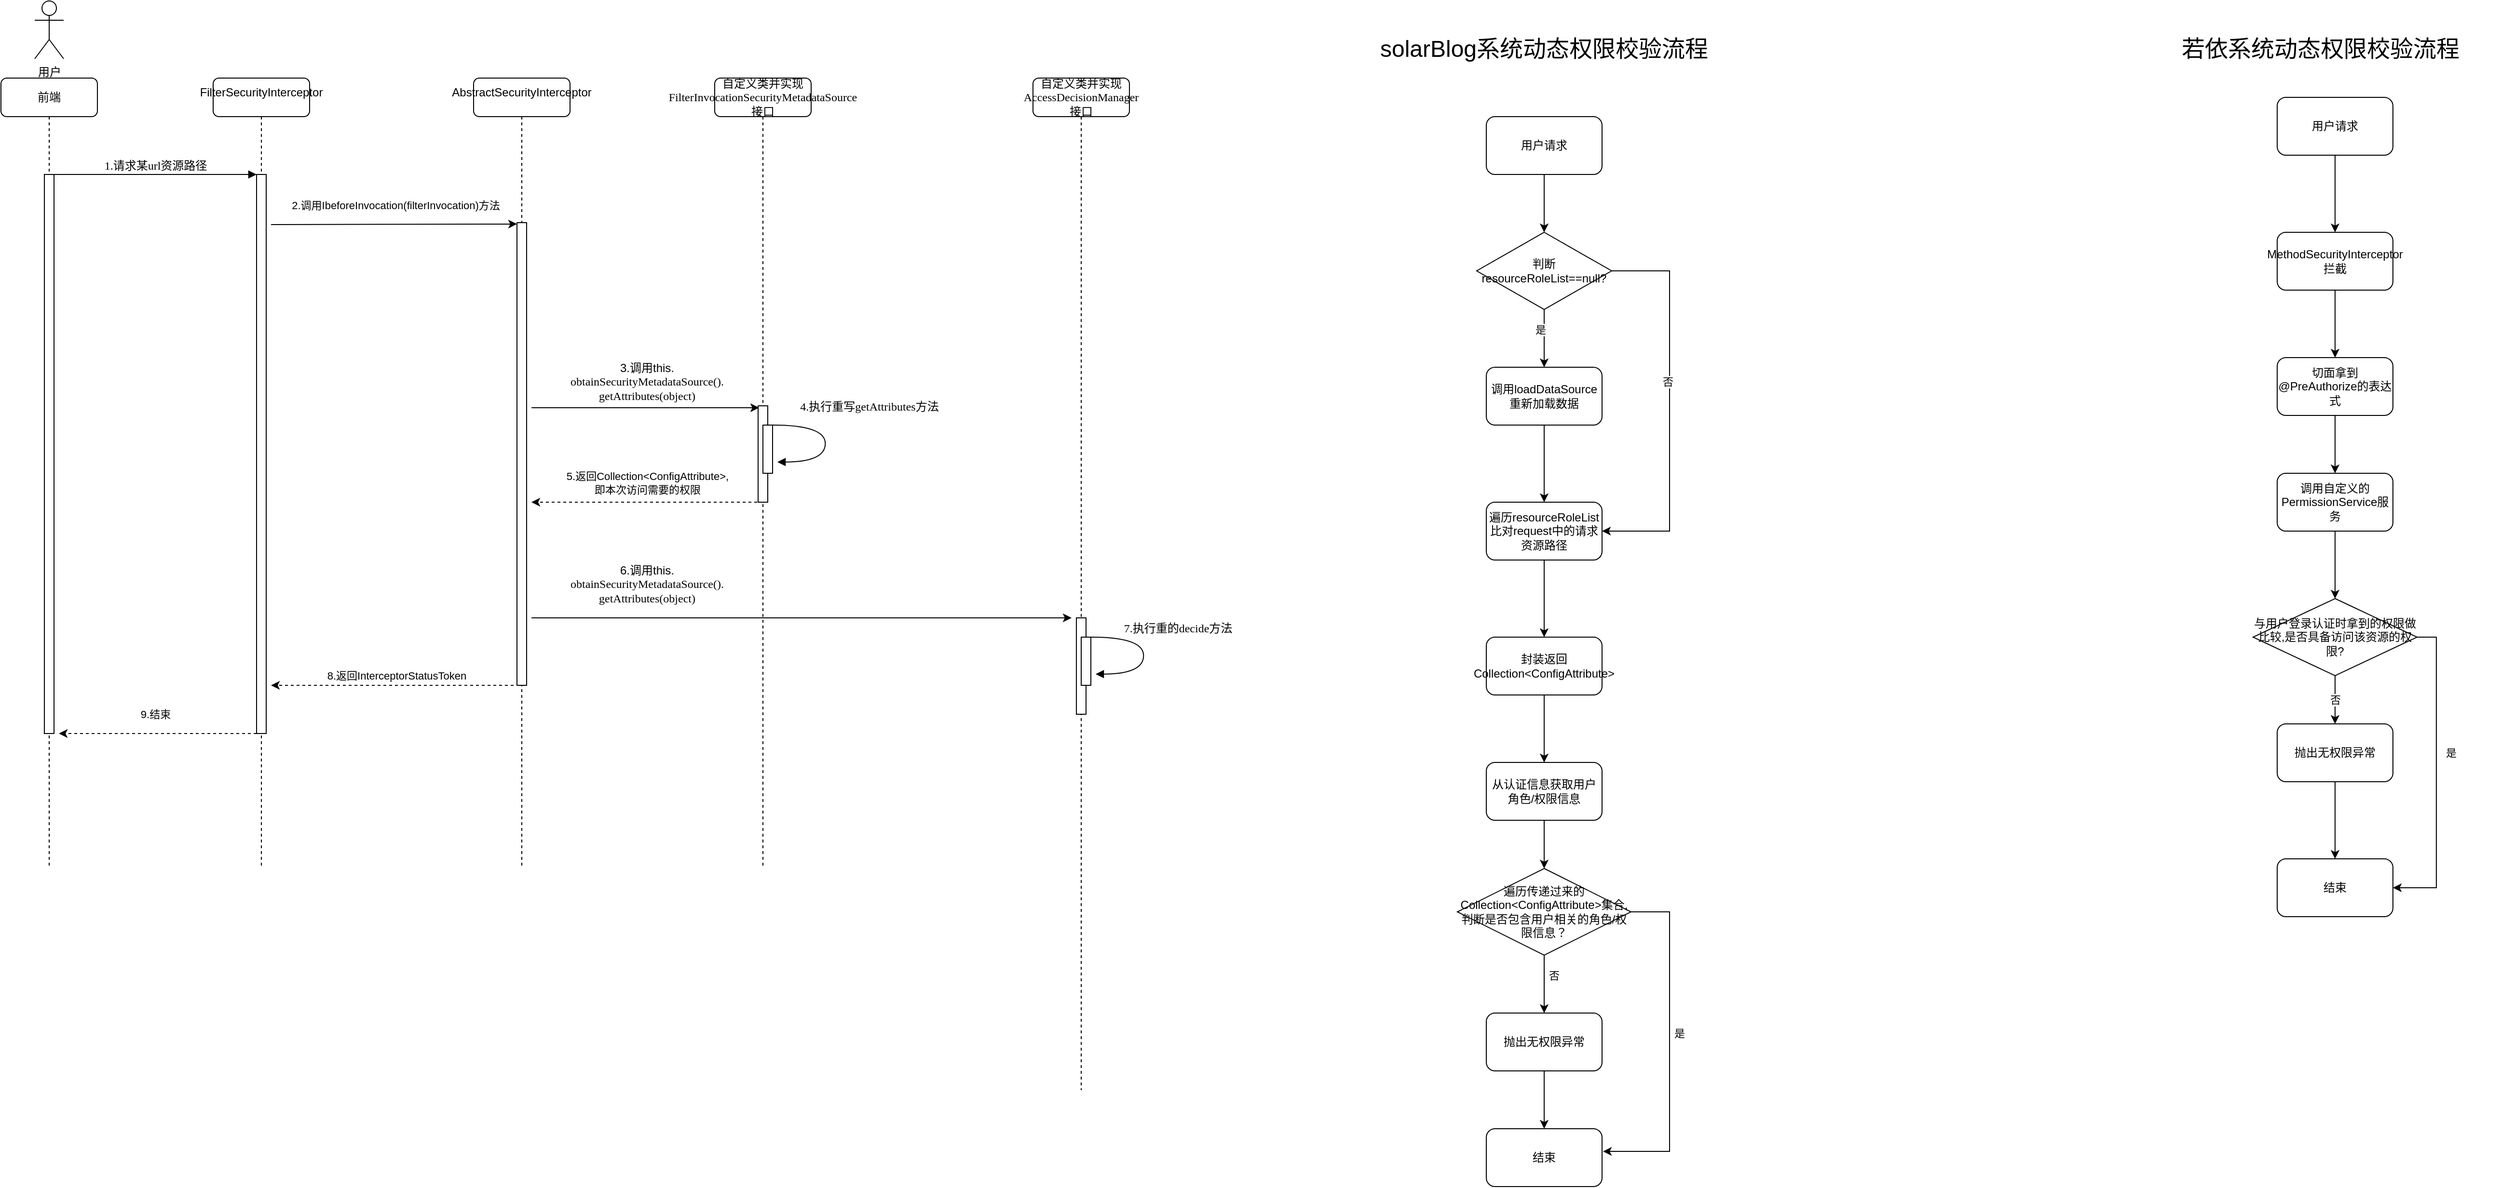 <mxfile version="22.1.11" type="github">
  <diagram name="Page-1 的副本" id="eUShnUukef-zc76YGlRi">
    <mxGraphModel dx="954" dy="537" grid="1" gridSize="10" guides="1" tooltips="1" connect="1" arrows="1" fold="1" page="1" pageScale="1" pageWidth="850" pageHeight="1100" background="none" math="0" shadow="0">
      <root>
        <mxCell id="JlVxawvqB5DC8rzGfeJr-0" />
        <mxCell id="JlVxawvqB5DC8rzGfeJr-1" parent="JlVxawvqB5DC8rzGfeJr-0" />
        <mxCell id="JlVxawvqB5DC8rzGfeJr-4" value="&lt;pre style=&quot;background-color:#263238;color:#c3cee3;font-family:&#39;Menlo&#39;,monospace;font-size:9.0pt;&quot;&gt;&lt;br&gt;&lt;/pre&gt;" style="shape=umlLifeline;perimeter=lifelinePerimeter;whiteSpace=wrap;html=1;container=1;collapsible=0;recursiveResize=0;outlineConnect=0;rounded=1;shadow=0;comic=0;labelBackgroundColor=none;strokeWidth=1;fontFamily=Verdana;fontSize=12;align=center;" parent="JlVxawvqB5DC8rzGfeJr-1" vertex="1">
          <mxGeometry x="240" y="80" width="100" height="820" as="geometry" />
        </mxCell>
        <mxCell id="JlVxawvqB5DC8rzGfeJr-5" value="" style="html=1;points=[];perimeter=orthogonalPerimeter;rounded=0;shadow=0;comic=0;labelBackgroundColor=none;strokeWidth=1;fontFamily=Verdana;fontSize=12;align=center;" parent="JlVxawvqB5DC8rzGfeJr-4" vertex="1">
          <mxGeometry x="45" y="100" width="10" height="580" as="geometry" />
        </mxCell>
        <mxCell id="jI69SyLkn_PiFGpFbiAF-0" value="FilterSecurityInterceptor" style="text;html=1;strokeColor=none;fillColor=none;align=center;verticalAlign=middle;whiteSpace=wrap;rounded=0;" vertex="1" parent="JlVxawvqB5DC8rzGfeJr-4">
          <mxGeometry x="20" width="60" height="30" as="geometry" />
        </mxCell>
        <mxCell id="JlVxawvqB5DC8rzGfeJr-17" value="" style="shape=umlLifeline;perimeter=lifelinePerimeter;whiteSpace=wrap;html=1;container=1;collapsible=0;recursiveResize=0;outlineConnect=0;rounded=1;shadow=0;comic=0;labelBackgroundColor=none;strokeWidth=1;fontFamily=Verdana;fontSize=12;align=center;" parent="JlVxawvqB5DC8rzGfeJr-1" vertex="1">
          <mxGeometry x="510" y="80" width="100" height="820" as="geometry" />
        </mxCell>
        <mxCell id="At50GQfwFZ2RmMRaV7AC-1" value="" style="html=1;points=[];perimeter=orthogonalPerimeter;rounded=0;shadow=0;comic=0;labelBackgroundColor=none;strokeWidth=1;fontFamily=Verdana;fontSize=12;align=center;" parent="JlVxawvqB5DC8rzGfeJr-17" vertex="1">
          <mxGeometry x="45" y="150" width="10" height="480" as="geometry" />
        </mxCell>
        <mxCell id="jI69SyLkn_PiFGpFbiAF-2" value="AbstractSecurityInterceptor" style="text;html=1;strokeColor=none;fillColor=none;align=center;verticalAlign=middle;whiteSpace=wrap;rounded=0;" vertex="1" parent="JlVxawvqB5DC8rzGfeJr-17">
          <mxGeometry x="20" width="60" height="30" as="geometry" />
        </mxCell>
        <mxCell id="JlVxawvqB5DC8rzGfeJr-27" value="自定义类并实现FilterInvocationSecurityMetadataSource接口" style="shape=umlLifeline;perimeter=lifelinePerimeter;whiteSpace=wrap;html=1;container=1;collapsible=0;recursiveResize=0;outlineConnect=0;rounded=1;shadow=0;comic=0;labelBackgroundColor=none;strokeWidth=1;fontFamily=Verdana;fontSize=12;align=center;" parent="JlVxawvqB5DC8rzGfeJr-1" vertex="1">
          <mxGeometry x="760" y="80" width="100" height="820" as="geometry" />
        </mxCell>
        <mxCell id="At50GQfwFZ2RmMRaV7AC-9" value="" style="html=1;points=[];perimeter=orthogonalPerimeter;rounded=0;shadow=0;comic=0;labelBackgroundColor=none;strokeWidth=1;fontFamily=Verdana;fontSize=12;align=center;" parent="JlVxawvqB5DC8rzGfeJr-27" vertex="1">
          <mxGeometry x="45" y="340" width="10" height="100" as="geometry" />
        </mxCell>
        <mxCell id="At50GQfwFZ2RmMRaV7AC-13" value="" style="html=1;points=[];perimeter=orthogonalPerimeter;rounded=0;shadow=0;comic=0;labelBackgroundColor=none;strokeWidth=1;fontFamily=Verdana;fontSize=12;align=center;" parent="JlVxawvqB5DC8rzGfeJr-27" vertex="1">
          <mxGeometry x="50" y="360" width="10" height="50" as="geometry" />
        </mxCell>
        <mxCell id="JlVxawvqB5DC8rzGfeJr-29" value="前端" style="shape=umlLifeline;perimeter=lifelinePerimeter;whiteSpace=wrap;html=1;container=1;collapsible=0;recursiveResize=0;outlineConnect=0;rounded=1;shadow=0;comic=0;labelBackgroundColor=none;strokeWidth=1;fontFamily=Verdana;fontSize=12;align=center;" parent="JlVxawvqB5DC8rzGfeJr-1" vertex="1">
          <mxGeometry x="20" y="80" width="100" height="820" as="geometry" />
        </mxCell>
        <mxCell id="JlVxawvqB5DC8rzGfeJr-30" value="" style="html=1;points=[];perimeter=orthogonalPerimeter;rounded=0;shadow=0;comic=0;labelBackgroundColor=none;strokeWidth=1;fontFamily=Verdana;fontSize=12;align=center;" parent="JlVxawvqB5DC8rzGfeJr-29" vertex="1">
          <mxGeometry x="45" y="100" width="10" height="580" as="geometry" />
        </mxCell>
        <mxCell id="JlVxawvqB5DC8rzGfeJr-33" value="1.请求某url资源路径" style="html=1;verticalAlign=bottom;endArrow=block;entryX=0;entryY=0;labelBackgroundColor=none;fontFamily=Verdana;fontSize=12;edgeStyle=elbowEdgeStyle;elbow=vertical;" parent="JlVxawvqB5DC8rzGfeJr-1" source="JlVxawvqB5DC8rzGfeJr-30" target="JlVxawvqB5DC8rzGfeJr-5" edge="1">
          <mxGeometry relative="1" as="geometry">
            <mxPoint x="220" y="190" as="sourcePoint" />
          </mxGeometry>
        </mxCell>
        <mxCell id="JlVxawvqB5DC8rzGfeJr-54" value="用户" style="shape=umlActor;verticalLabelPosition=bottom;verticalAlign=top;html=1;outlineConnect=0;" parent="JlVxawvqB5DC8rzGfeJr-1" vertex="1">
          <mxGeometry x="55" width="30" height="60" as="geometry" />
        </mxCell>
        <mxCell id="At50GQfwFZ2RmMRaV7AC-2" style="rounded=0;orthogonalLoop=1;jettySize=auto;html=1;entryX=0;entryY=0.003;entryDx=0;entryDy=0;entryPerimeter=0;" parent="JlVxawvqB5DC8rzGfeJr-1" target="At50GQfwFZ2RmMRaV7AC-1" edge="1">
          <mxGeometry relative="1" as="geometry">
            <mxPoint x="360" y="240" as="targetPoint" />
            <mxPoint x="300" y="232" as="sourcePoint" />
          </mxGeometry>
        </mxCell>
        <mxCell id="At50GQfwFZ2RmMRaV7AC-3" value="2.调用IbeforeInvocation(filterInvocation)方法&lt;span style=&quot;&quot;&gt;&lt;/span&gt;" style="edgeLabel;html=1;align=center;verticalAlign=middle;resizable=0;points=[];" parent="At50GQfwFZ2RmMRaV7AC-2" vertex="1" connectable="0">
          <mxGeometry x="0.007" y="-4" relative="1" as="geometry">
            <mxPoint y="-24" as="offset" />
          </mxGeometry>
        </mxCell>
        <mxCell id="At50GQfwFZ2RmMRaV7AC-14" value="4.执行重写getAttributes方法" style="html=1;verticalAlign=bottom;endArrow=block;labelBackgroundColor=none;fontFamily=Verdana;fontSize=12;elbow=vertical;edgeStyle=orthogonalEdgeStyle;curved=1;entryX=1;entryY=0.286;entryPerimeter=0;exitX=1.038;exitY=0.345;exitPerimeter=0;" parent="JlVxawvqB5DC8rzGfeJr-1" edge="1">
          <mxGeometry x="-0.233" y="46" relative="1" as="geometry">
            <mxPoint x="820.003" y="440" as="sourcePoint" />
            <mxPoint x="825.003" y="478.333" as="targetPoint" />
            <Array as="points">
              <mxPoint x="874.67" y="440" />
              <mxPoint x="874.67" y="478" />
            </Array>
            <mxPoint x="-1" y="-10" as="offset" />
          </mxGeometry>
        </mxCell>
        <mxCell id="At50GQfwFZ2RmMRaV7AC-18" value="自定义类并实现&lt;br&gt;AccessDecisionManager&lt;br&gt;接口" style="shape=umlLifeline;perimeter=lifelinePerimeter;whiteSpace=wrap;html=1;container=1;collapsible=0;recursiveResize=0;outlineConnect=0;rounded=1;shadow=0;comic=0;labelBackgroundColor=none;strokeWidth=1;fontFamily=Verdana;fontSize=12;align=center;" parent="JlVxawvqB5DC8rzGfeJr-1" vertex="1">
          <mxGeometry x="1090" y="80" width="100" height="1050" as="geometry" />
        </mxCell>
        <mxCell id="At50GQfwFZ2RmMRaV7AC-19" value="" style="html=1;points=[];perimeter=orthogonalPerimeter;rounded=0;shadow=0;comic=0;labelBackgroundColor=none;strokeWidth=1;fontFamily=Verdana;fontSize=12;align=center;" parent="At50GQfwFZ2RmMRaV7AC-18" vertex="1">
          <mxGeometry x="45" y="560" width="10" height="100" as="geometry" />
        </mxCell>
        <mxCell id="jI69SyLkn_PiFGpFbiAF-13" value="" style="html=1;points=[];perimeter=orthogonalPerimeter;rounded=0;shadow=0;comic=0;labelBackgroundColor=none;strokeWidth=1;fontFamily=Verdana;fontSize=12;align=center;" vertex="1" parent="At50GQfwFZ2RmMRaV7AC-18">
          <mxGeometry x="50" y="580" width="10" height="50" as="geometry" />
        </mxCell>
        <mxCell id="jI69SyLkn_PiFGpFbiAF-3" style="edgeStyle=orthogonalEdgeStyle;rounded=0;orthogonalLoop=1;jettySize=auto;html=1;dashed=1;" edge="1" parent="JlVxawvqB5DC8rzGfeJr-1">
          <mxGeometry relative="1" as="geometry">
            <mxPoint x="810" y="520" as="sourcePoint" />
            <mxPoint x="570" y="520" as="targetPoint" />
          </mxGeometry>
        </mxCell>
        <mxCell id="jI69SyLkn_PiFGpFbiAF-4" value="5.返回Collection&amp;lt;ConfigAttribute&amp;gt;,&lt;br&gt;即本次访问需要的权限" style="edgeLabel;html=1;align=center;verticalAlign=middle;resizable=0;points=[];" vertex="1" connectable="0" parent="jI69SyLkn_PiFGpFbiAF-3">
          <mxGeometry x="-0.017" y="-2" relative="1" as="geometry">
            <mxPoint x="-2" y="-18" as="offset" />
          </mxGeometry>
        </mxCell>
        <mxCell id="jI69SyLkn_PiFGpFbiAF-7" style="rounded=0;orthogonalLoop=1;jettySize=auto;html=1;entryX=0.1;entryY=0.02;entryDx=0;entryDy=0;entryPerimeter=0;" edge="1" parent="JlVxawvqB5DC8rzGfeJr-1" target="At50GQfwFZ2RmMRaV7AC-9">
          <mxGeometry relative="1" as="geometry">
            <mxPoint x="740" y="390" as="targetPoint" />
            <mxPoint x="570" y="422" as="sourcePoint" />
          </mxGeometry>
        </mxCell>
        <mxCell id="jI69SyLkn_PiFGpFbiAF-8" value="3.调用this.&lt;br style=&quot;border-color: var(--border-color); font-family: Verdana;&quot;&gt;&lt;span style=&quot;font-family: Verdana;&quot;&gt;obtainSecurityMetadataSource().&lt;/span&gt;&lt;br style=&quot;border-color: var(--border-color); font-family: Verdana;&quot;&gt;&lt;span style=&quot;font-family: Verdana;&quot;&gt;getAttributes(object)&lt;/span&gt;" style="text;html=1;strokeColor=none;fillColor=none;align=center;verticalAlign=middle;whiteSpace=wrap;rounded=0;" vertex="1" parent="JlVxawvqB5DC8rzGfeJr-1">
          <mxGeometry x="660" y="380" width="60" height="30" as="geometry" />
        </mxCell>
        <mxCell id="jI69SyLkn_PiFGpFbiAF-10" value="6.调用this.&lt;br style=&quot;border-color: var(--border-color); font-family: Verdana;&quot;&gt;&lt;span style=&quot;font-family: Verdana;&quot;&gt;obtainSecurityMetadataSource().&lt;/span&gt;&lt;br style=&quot;border-color: var(--border-color); font-family: Verdana;&quot;&gt;&lt;span style=&quot;font-family: Verdana;&quot;&gt;getAttributes(object)&lt;/span&gt;" style="text;html=1;strokeColor=none;fillColor=none;align=center;verticalAlign=middle;whiteSpace=wrap;rounded=0;" vertex="1" parent="JlVxawvqB5DC8rzGfeJr-1">
          <mxGeometry x="660" y="590" width="60" height="30" as="geometry" />
        </mxCell>
        <mxCell id="jI69SyLkn_PiFGpFbiAF-11" style="rounded=0;orthogonalLoop=1;jettySize=auto;html=1;" edge="1" parent="JlVxawvqB5DC8rzGfeJr-1">
          <mxGeometry relative="1" as="geometry">
            <mxPoint x="1130" y="640" as="targetPoint" />
            <mxPoint x="570" y="640" as="sourcePoint" />
          </mxGeometry>
        </mxCell>
        <mxCell id="jI69SyLkn_PiFGpFbiAF-14" value="7.执行重的decide&lt;span style=&quot;background-color: initial;&quot;&gt;方法&lt;/span&gt;" style="html=1;verticalAlign=bottom;endArrow=block;labelBackgroundColor=none;fontFamily=Verdana;fontSize=12;elbow=vertical;edgeStyle=orthogonalEdgeStyle;curved=1;entryX=1;entryY=0.286;entryPerimeter=0;exitX=1.038;exitY=0.345;exitPerimeter=0;" edge="1" parent="JlVxawvqB5DC8rzGfeJr-1">
          <mxGeometry x="-0.229" y="35" relative="1" as="geometry">
            <mxPoint x="1150.003" y="660" as="sourcePoint" />
            <mxPoint x="1155.003" y="698.333" as="targetPoint" />
            <Array as="points">
              <mxPoint x="1204.67" y="660" />
              <mxPoint x="1204.67" y="698" />
            </Array>
            <mxPoint as="offset" />
          </mxGeometry>
        </mxCell>
        <mxCell id="jI69SyLkn_PiFGpFbiAF-15" style="rounded=0;orthogonalLoop=1;jettySize=auto;html=1;dashed=1;" edge="1" parent="JlVxawvqB5DC8rzGfeJr-1">
          <mxGeometry relative="1" as="geometry">
            <mxPoint x="557.5" y="710" as="sourcePoint" />
            <mxPoint x="300" y="710" as="targetPoint" />
          </mxGeometry>
        </mxCell>
        <mxCell id="jI69SyLkn_PiFGpFbiAF-16" value="8.返回InterceptorStatusToken" style="edgeLabel;html=1;align=center;verticalAlign=middle;resizable=0;points=[];" vertex="1" connectable="0" parent="jI69SyLkn_PiFGpFbiAF-15">
          <mxGeometry x="-0.041" y="4" relative="1" as="geometry">
            <mxPoint x="-4" y="-14" as="offset" />
          </mxGeometry>
        </mxCell>
        <mxCell id="jI69SyLkn_PiFGpFbiAF-17" style="rounded=0;orthogonalLoop=1;jettySize=auto;html=1;dashed=1;" edge="1" parent="JlVxawvqB5DC8rzGfeJr-1">
          <mxGeometry relative="1" as="geometry">
            <mxPoint x="285" y="760" as="sourcePoint" />
            <mxPoint x="80" y="760" as="targetPoint" />
          </mxGeometry>
        </mxCell>
        <mxCell id="jI69SyLkn_PiFGpFbiAF-18" value="9.结束" style="edgeLabel;html=1;align=center;verticalAlign=middle;resizable=0;points=[];" vertex="1" connectable="0" parent="jI69SyLkn_PiFGpFbiAF-17">
          <mxGeometry x="-0.2" y="-4" relative="1" as="geometry">
            <mxPoint x="-23" y="-16" as="offset" />
          </mxGeometry>
        </mxCell>
        <mxCell id="jI69SyLkn_PiFGpFbiAF-19" value="&lt;span style=&quot;font-size: 24px;&quot;&gt;solarBlog系统动态权限校验流程&lt;/span&gt;" style="text;html=1;strokeColor=none;fillColor=none;align=center;verticalAlign=middle;whiteSpace=wrap;rounded=0;" vertex="1" parent="JlVxawvqB5DC8rzGfeJr-1">
          <mxGeometry x="1435" y="40" width="370" height="20" as="geometry" />
        </mxCell>
        <mxCell id="jI69SyLkn_PiFGpFbiAF-49" value="" style="edgeStyle=orthogonalEdgeStyle;rounded=0;orthogonalLoop=1;jettySize=auto;html=1;" edge="1" parent="JlVxawvqB5DC8rzGfeJr-1" source="jI69SyLkn_PiFGpFbiAF-20" target="jI69SyLkn_PiFGpFbiAF-22">
          <mxGeometry relative="1" as="geometry" />
        </mxCell>
        <mxCell id="jI69SyLkn_PiFGpFbiAF-20" value="用户请求" style="rounded=1;whiteSpace=wrap;html=1;" vertex="1" parent="JlVxawvqB5DC8rzGfeJr-1">
          <mxGeometry x="1560" y="120" width="120" height="60" as="geometry" />
        </mxCell>
        <mxCell id="jI69SyLkn_PiFGpFbiAF-48" value="" style="edgeStyle=orthogonalEdgeStyle;rounded=0;orthogonalLoop=1;jettySize=auto;html=1;" edge="1" parent="JlVxawvqB5DC8rzGfeJr-1" source="jI69SyLkn_PiFGpFbiAF-22" target="jI69SyLkn_PiFGpFbiAF-23">
          <mxGeometry relative="1" as="geometry" />
        </mxCell>
        <mxCell id="jI69SyLkn_PiFGpFbiAF-52" value="是" style="edgeLabel;html=1;align=center;verticalAlign=middle;resizable=0;points=[];" vertex="1" connectable="0" parent="jI69SyLkn_PiFGpFbiAF-48">
          <mxGeometry x="-0.3" y="-4" relative="1" as="geometry">
            <mxPoint as="offset" />
          </mxGeometry>
        </mxCell>
        <mxCell id="jI69SyLkn_PiFGpFbiAF-51" style="edgeStyle=orthogonalEdgeStyle;rounded=0;orthogonalLoop=1;jettySize=auto;html=1;entryX=1;entryY=0.5;entryDx=0;entryDy=0;" edge="1" parent="JlVxawvqB5DC8rzGfeJr-1" source="jI69SyLkn_PiFGpFbiAF-22" target="jI69SyLkn_PiFGpFbiAF-24">
          <mxGeometry relative="1" as="geometry">
            <Array as="points">
              <mxPoint x="1750" y="280" />
              <mxPoint x="1750" y="550" />
            </Array>
          </mxGeometry>
        </mxCell>
        <mxCell id="jI69SyLkn_PiFGpFbiAF-53" value="否" style="edgeLabel;html=1;align=center;verticalAlign=middle;resizable=0;points=[];" vertex="1" connectable="0" parent="jI69SyLkn_PiFGpFbiAF-51">
          <mxGeometry x="-0.463" y="-2" relative="1" as="geometry">
            <mxPoint y="67" as="offset" />
          </mxGeometry>
        </mxCell>
        <mxCell id="jI69SyLkn_PiFGpFbiAF-22" value="判断 resourceRoleList==null?" style="rhombus;whiteSpace=wrap;html=1;" vertex="1" parent="JlVxawvqB5DC8rzGfeJr-1">
          <mxGeometry x="1550" y="240" width="140" height="80" as="geometry" />
        </mxCell>
        <mxCell id="jI69SyLkn_PiFGpFbiAF-47" value="" style="edgeStyle=orthogonalEdgeStyle;rounded=0;orthogonalLoop=1;jettySize=auto;html=1;" edge="1" parent="JlVxawvqB5DC8rzGfeJr-1" source="jI69SyLkn_PiFGpFbiAF-23" target="jI69SyLkn_PiFGpFbiAF-24">
          <mxGeometry relative="1" as="geometry" />
        </mxCell>
        <mxCell id="jI69SyLkn_PiFGpFbiAF-23" value="调用loadDataSource重新加载数据" style="rounded=1;whiteSpace=wrap;html=1;" vertex="1" parent="JlVxawvqB5DC8rzGfeJr-1">
          <mxGeometry x="1560" y="380" width="120" height="60" as="geometry" />
        </mxCell>
        <mxCell id="jI69SyLkn_PiFGpFbiAF-46" value="" style="edgeStyle=orthogonalEdgeStyle;rounded=0;orthogonalLoop=1;jettySize=auto;html=1;" edge="1" parent="JlVxawvqB5DC8rzGfeJr-1" source="jI69SyLkn_PiFGpFbiAF-24" target="jI69SyLkn_PiFGpFbiAF-32">
          <mxGeometry relative="1" as="geometry" />
        </mxCell>
        <mxCell id="jI69SyLkn_PiFGpFbiAF-24" value="遍历resourceRoleList比对request中的请求资源路径" style="rounded=1;whiteSpace=wrap;html=1;" vertex="1" parent="JlVxawvqB5DC8rzGfeJr-1">
          <mxGeometry x="1560" y="520" width="120" height="60" as="geometry" />
        </mxCell>
        <mxCell id="jI69SyLkn_PiFGpFbiAF-45" value="" style="edgeStyle=orthogonalEdgeStyle;rounded=0;orthogonalLoop=1;jettySize=auto;html=1;" edge="1" parent="JlVxawvqB5DC8rzGfeJr-1" source="jI69SyLkn_PiFGpFbiAF-32" target="jI69SyLkn_PiFGpFbiAF-33">
          <mxGeometry relative="1" as="geometry" />
        </mxCell>
        <mxCell id="jI69SyLkn_PiFGpFbiAF-32" value="封装返回Collection&amp;lt;ConfigAttribute&amp;gt;" style="rounded=1;whiteSpace=wrap;html=1;" vertex="1" parent="JlVxawvqB5DC8rzGfeJr-1">
          <mxGeometry x="1560" y="660" width="120" height="60" as="geometry" />
        </mxCell>
        <mxCell id="jI69SyLkn_PiFGpFbiAF-44" value="" style="edgeStyle=orthogonalEdgeStyle;rounded=0;orthogonalLoop=1;jettySize=auto;html=1;" edge="1" parent="JlVxawvqB5DC8rzGfeJr-1" source="jI69SyLkn_PiFGpFbiAF-33" target="jI69SyLkn_PiFGpFbiAF-36">
          <mxGeometry relative="1" as="geometry" />
        </mxCell>
        <mxCell id="jI69SyLkn_PiFGpFbiAF-33" value="从认证信息获取用户角色/权限信息" style="rounded=1;whiteSpace=wrap;html=1;" vertex="1" parent="JlVxawvqB5DC8rzGfeJr-1">
          <mxGeometry x="1560" y="790" width="120" height="60" as="geometry" />
        </mxCell>
        <mxCell id="jI69SyLkn_PiFGpFbiAF-41" value="" style="edgeStyle=orthogonalEdgeStyle;rounded=0;orthogonalLoop=1;jettySize=auto;html=1;" edge="1" parent="JlVxawvqB5DC8rzGfeJr-1" source="jI69SyLkn_PiFGpFbiAF-36" target="jI69SyLkn_PiFGpFbiAF-38">
          <mxGeometry relative="1" as="geometry" />
        </mxCell>
        <mxCell id="jI69SyLkn_PiFGpFbiAF-43" value="否" style="edgeLabel;html=1;align=center;verticalAlign=middle;resizable=0;points=[];" vertex="1" connectable="0" parent="jI69SyLkn_PiFGpFbiAF-41">
          <mxGeometry x="-0.417" y="-1" relative="1" as="geometry">
            <mxPoint x="11" y="3" as="offset" />
          </mxGeometry>
        </mxCell>
        <mxCell id="jI69SyLkn_PiFGpFbiAF-36" value="遍历传递过来的Collection&amp;lt;ConfigAttribute&amp;gt;集合,判断是否包含用户相关的角色/权限信息？" style="rhombus;whiteSpace=wrap;html=1;" vertex="1" parent="JlVxawvqB5DC8rzGfeJr-1">
          <mxGeometry x="1530" y="900" width="180" height="90" as="geometry" />
        </mxCell>
        <mxCell id="jI69SyLkn_PiFGpFbiAF-37" value="结束" style="rounded=1;whiteSpace=wrap;html=1;" vertex="1" parent="JlVxawvqB5DC8rzGfeJr-1">
          <mxGeometry x="1560" y="1170" width="120" height="60" as="geometry" />
        </mxCell>
        <mxCell id="jI69SyLkn_PiFGpFbiAF-42" value="" style="edgeStyle=orthogonalEdgeStyle;rounded=0;orthogonalLoop=1;jettySize=auto;html=1;" edge="1" parent="JlVxawvqB5DC8rzGfeJr-1" source="jI69SyLkn_PiFGpFbiAF-38" target="jI69SyLkn_PiFGpFbiAF-37">
          <mxGeometry relative="1" as="geometry" />
        </mxCell>
        <mxCell id="jI69SyLkn_PiFGpFbiAF-38" value="抛出无权限异常" style="rounded=1;whiteSpace=wrap;html=1;" vertex="1" parent="JlVxawvqB5DC8rzGfeJr-1">
          <mxGeometry x="1560" y="1050" width="120" height="60" as="geometry" />
        </mxCell>
        <mxCell id="jI69SyLkn_PiFGpFbiAF-39" style="edgeStyle=orthogonalEdgeStyle;rounded=0;orthogonalLoop=1;jettySize=auto;html=1;entryX=1.008;entryY=0.392;entryDx=0;entryDy=0;entryPerimeter=0;" edge="1" parent="JlVxawvqB5DC8rzGfeJr-1" source="jI69SyLkn_PiFGpFbiAF-36" target="jI69SyLkn_PiFGpFbiAF-37">
          <mxGeometry relative="1" as="geometry">
            <Array as="points">
              <mxPoint x="1750" y="945" />
              <mxPoint x="1750" y="1194" />
            </Array>
          </mxGeometry>
        </mxCell>
        <mxCell id="jI69SyLkn_PiFGpFbiAF-40" value="是" style="edgeLabel;html=1;align=center;verticalAlign=middle;resizable=0;points=[];" vertex="1" connectable="0" parent="jI69SyLkn_PiFGpFbiAF-39">
          <mxGeometry x="-0.13" y="3" relative="1" as="geometry">
            <mxPoint x="7" y="10" as="offset" />
          </mxGeometry>
        </mxCell>
        <mxCell id="jI69SyLkn_PiFGpFbiAF-54" value="&lt;span style=&quot;font-size: 24px;&quot;&gt;若依系统动态权限校验流程&lt;/span&gt;" style="text;html=1;strokeColor=none;fillColor=none;align=center;verticalAlign=middle;whiteSpace=wrap;rounded=0;" vertex="1" parent="JlVxawvqB5DC8rzGfeJr-1">
          <mxGeometry x="2240" y="40" width="370" height="20" as="geometry" />
        </mxCell>
        <mxCell id="jI69SyLkn_PiFGpFbiAF-67" value="" style="edgeStyle=orthogonalEdgeStyle;rounded=0;orthogonalLoop=1;jettySize=auto;html=1;" edge="1" parent="JlVxawvqB5DC8rzGfeJr-1" source="jI69SyLkn_PiFGpFbiAF-55" target="jI69SyLkn_PiFGpFbiAF-56">
          <mxGeometry relative="1" as="geometry" />
        </mxCell>
        <mxCell id="jI69SyLkn_PiFGpFbiAF-55" value="用户请求" style="rounded=1;whiteSpace=wrap;html=1;" vertex="1" parent="JlVxawvqB5DC8rzGfeJr-1">
          <mxGeometry x="2380" y="100" width="120" height="60" as="geometry" />
        </mxCell>
        <mxCell id="jI69SyLkn_PiFGpFbiAF-66" value="" style="edgeStyle=orthogonalEdgeStyle;rounded=0;orthogonalLoop=1;jettySize=auto;html=1;" edge="1" parent="JlVxawvqB5DC8rzGfeJr-1" source="jI69SyLkn_PiFGpFbiAF-56" target="jI69SyLkn_PiFGpFbiAF-57">
          <mxGeometry relative="1" as="geometry" />
        </mxCell>
        <mxCell id="jI69SyLkn_PiFGpFbiAF-56" value="MethodSecurityInterceptor拦截" style="rounded=1;whiteSpace=wrap;html=1;" vertex="1" parent="JlVxawvqB5DC8rzGfeJr-1">
          <mxGeometry x="2380" y="240" width="120" height="60" as="geometry" />
        </mxCell>
        <mxCell id="jI69SyLkn_PiFGpFbiAF-70" value="" style="edgeStyle=orthogonalEdgeStyle;rounded=0;orthogonalLoop=1;jettySize=auto;html=1;" edge="1" parent="JlVxawvqB5DC8rzGfeJr-1" source="jI69SyLkn_PiFGpFbiAF-57" target="jI69SyLkn_PiFGpFbiAF-61">
          <mxGeometry relative="1" as="geometry" />
        </mxCell>
        <mxCell id="jI69SyLkn_PiFGpFbiAF-57" value="切面拿到@PreAuthorize的表达式" style="rounded=1;whiteSpace=wrap;html=1;" vertex="1" parent="JlVxawvqB5DC8rzGfeJr-1">
          <mxGeometry x="2380" y="370" width="120" height="60" as="geometry" />
        </mxCell>
        <mxCell id="jI69SyLkn_PiFGpFbiAF-63" value="否" style="edgeStyle=orthogonalEdgeStyle;rounded=0;orthogonalLoop=1;jettySize=auto;html=1;" edge="1" parent="JlVxawvqB5DC8rzGfeJr-1" source="jI69SyLkn_PiFGpFbiAF-59" target="jI69SyLkn_PiFGpFbiAF-60">
          <mxGeometry relative="1" as="geometry" />
        </mxCell>
        <mxCell id="jI69SyLkn_PiFGpFbiAF-68" style="edgeStyle=orthogonalEdgeStyle;rounded=0;orthogonalLoop=1;jettySize=auto;html=1;entryX=1;entryY=0.5;entryDx=0;entryDy=0;" edge="1" parent="JlVxawvqB5DC8rzGfeJr-1" source="jI69SyLkn_PiFGpFbiAF-59" target="jI69SyLkn_PiFGpFbiAF-62">
          <mxGeometry relative="1" as="geometry">
            <Array as="points">
              <mxPoint x="2545" y="660" />
              <mxPoint x="2545" y="920" />
            </Array>
          </mxGeometry>
        </mxCell>
        <mxCell id="jI69SyLkn_PiFGpFbiAF-69" value="是" style="edgeLabel;html=1;align=center;verticalAlign=middle;resizable=0;points=[];" vertex="1" connectable="0" parent="jI69SyLkn_PiFGpFbiAF-68">
          <mxGeometry x="-0.529" y="-2" relative="1" as="geometry">
            <mxPoint x="17" y="63" as="offset" />
          </mxGeometry>
        </mxCell>
        <mxCell id="jI69SyLkn_PiFGpFbiAF-59" value="&lt;span style=&quot;background-color: initial;&quot;&gt;与用户登录认证时拿到的权限做比较,是否具备访问该资源的权限?&lt;/span&gt;" style="rhombus;whiteSpace=wrap;html=1;" vertex="1" parent="JlVxawvqB5DC8rzGfeJr-1">
          <mxGeometry x="2355" y="620" width="170" height="80" as="geometry" />
        </mxCell>
        <mxCell id="jI69SyLkn_PiFGpFbiAF-64" value="" style="edgeStyle=orthogonalEdgeStyle;rounded=0;orthogonalLoop=1;jettySize=auto;html=1;" edge="1" parent="JlVxawvqB5DC8rzGfeJr-1" source="jI69SyLkn_PiFGpFbiAF-60" target="jI69SyLkn_PiFGpFbiAF-62">
          <mxGeometry relative="1" as="geometry" />
        </mxCell>
        <mxCell id="jI69SyLkn_PiFGpFbiAF-60" value="抛出无权限异常" style="rounded=1;whiteSpace=wrap;html=1;" vertex="1" parent="JlVxawvqB5DC8rzGfeJr-1">
          <mxGeometry x="2380" y="750" width="120" height="60" as="geometry" />
        </mxCell>
        <mxCell id="jI69SyLkn_PiFGpFbiAF-65" value="" style="edgeStyle=orthogonalEdgeStyle;rounded=0;orthogonalLoop=1;jettySize=auto;html=1;" edge="1" parent="JlVxawvqB5DC8rzGfeJr-1" source="jI69SyLkn_PiFGpFbiAF-61" target="jI69SyLkn_PiFGpFbiAF-59">
          <mxGeometry relative="1" as="geometry" />
        </mxCell>
        <mxCell id="jI69SyLkn_PiFGpFbiAF-61" value="调用自定义的PermissionService服务" style="rounded=1;whiteSpace=wrap;html=1;" vertex="1" parent="JlVxawvqB5DC8rzGfeJr-1">
          <mxGeometry x="2380" y="490" width="120" height="60" as="geometry" />
        </mxCell>
        <mxCell id="jI69SyLkn_PiFGpFbiAF-62" value="结束" style="rounded=1;whiteSpace=wrap;html=1;" vertex="1" parent="JlVxawvqB5DC8rzGfeJr-1">
          <mxGeometry x="2380" y="890" width="120" height="60" as="geometry" />
        </mxCell>
      </root>
    </mxGraphModel>
  </diagram>
</mxfile>
